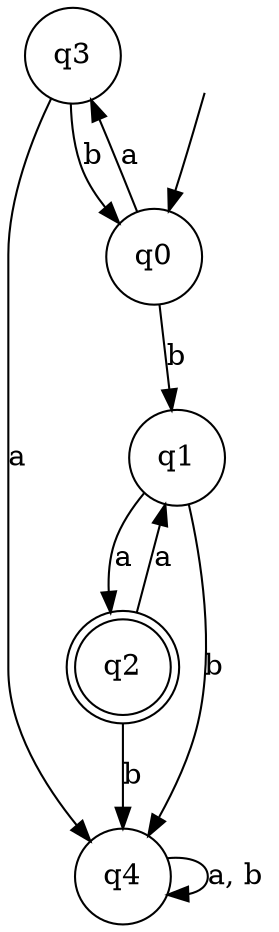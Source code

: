 digraph Automaton {

q1 [shape = circle];

q2 [shape = doublecircle];

q3 [shape = circle];

q4 [shape = circle];

_nil [style = invis];

q0 [shape = circle];

q3 -> q4 [label = "a"];

q0 -> q3 [label = "a"];

q3 -> q0 [label = "b"];

_nil -> q0;

q1 -> q2 [label = "a"];

q1 -> q4 [label = "b"];

q2 -> q4 [label = "b"];

q2 -> q1 [label = "a"];

q0 -> q1 [label = "b"];

q4 -> q4 [label = "a, b"];

}
